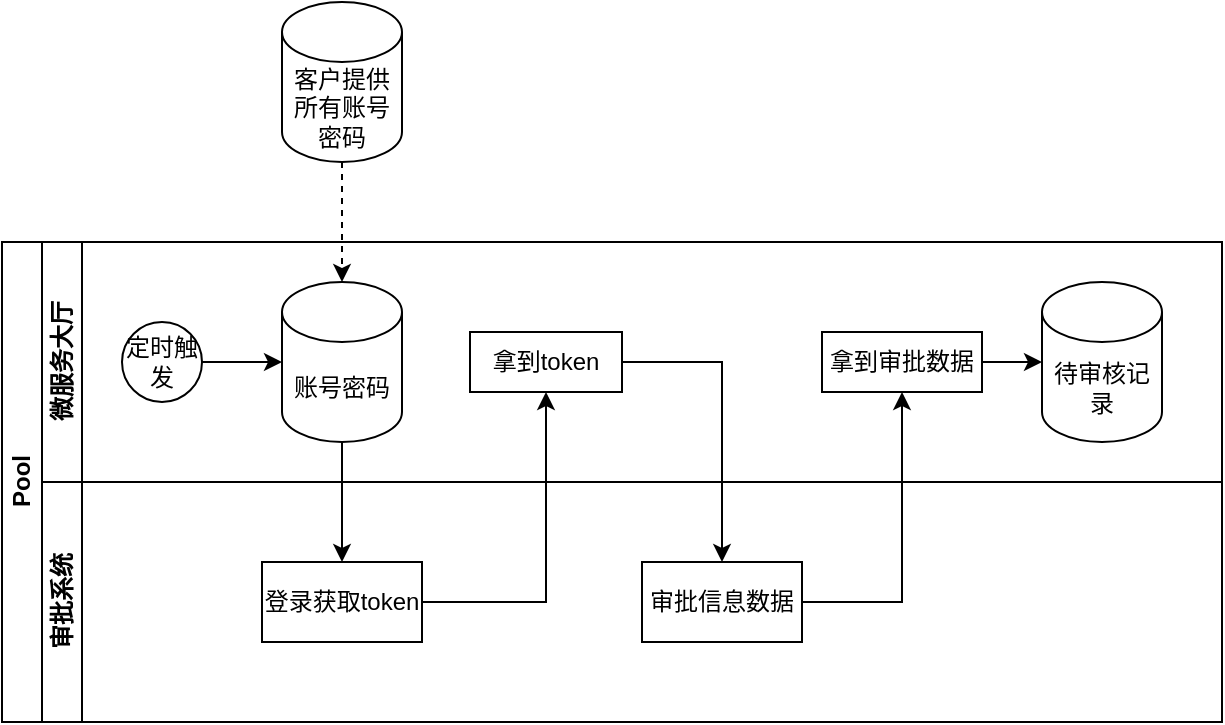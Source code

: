 <mxfile version="19.0.2" type="github">
  <diagram id="prtHgNgQTEPvFCAcTncT" name="Page-1">
    <mxGraphModel dx="716" dy="399" grid="1" gridSize="10" guides="1" tooltips="1" connect="1" arrows="1" fold="1" page="1" pageScale="1" pageWidth="827" pageHeight="1169" math="0" shadow="0">
      <root>
        <mxCell id="0" />
        <mxCell id="1" parent="0" />
        <mxCell id="dNxyNK7c78bLwvsdeMH5-19" value="Pool" style="swimlane;html=1;childLayout=stackLayout;resizeParent=1;resizeParentMax=0;horizontal=0;startSize=20;horizontalStack=0;" parent="1" vertex="1">
          <mxGeometry x="120" y="120" width="610" height="240" as="geometry" />
        </mxCell>
        <mxCell id="dNxyNK7c78bLwvsdeMH5-20" value="微服务大厅" style="swimlane;html=1;startSize=20;horizontal=0;" parent="dNxyNK7c78bLwvsdeMH5-19" vertex="1">
          <mxGeometry x="20" width="590" height="120" as="geometry" />
        </mxCell>
        <mxCell id="dNxyNK7c78bLwvsdeMH5-25" value="" style="edgeStyle=orthogonalEdgeStyle;rounded=0;orthogonalLoop=1;jettySize=auto;html=1;" parent="dNxyNK7c78bLwvsdeMH5-20" source="dNxyNK7c78bLwvsdeMH5-23" edge="1">
          <mxGeometry relative="1" as="geometry">
            <mxPoint x="120.0" y="60" as="targetPoint" />
          </mxGeometry>
        </mxCell>
        <mxCell id="dNxyNK7c78bLwvsdeMH5-23" value="定时触发" style="ellipse;whiteSpace=wrap;html=1;" parent="dNxyNK7c78bLwvsdeMH5-20" vertex="1">
          <mxGeometry x="40" y="40" width="40" height="40" as="geometry" />
        </mxCell>
        <mxCell id="ZbN3b4UycV-KaBpLIudY-3" value="账号密码" style="shape=cylinder3;whiteSpace=wrap;html=1;boundedLbl=1;backgroundOutline=1;size=15;" vertex="1" parent="dNxyNK7c78bLwvsdeMH5-20">
          <mxGeometry x="120" y="20" width="60" height="80" as="geometry" />
        </mxCell>
        <mxCell id="ZbN3b4UycV-KaBpLIudY-12" value="拿到token" style="rounded=0;whiteSpace=wrap;html=1;" vertex="1" parent="dNxyNK7c78bLwvsdeMH5-20">
          <mxGeometry x="214" y="45" width="76" height="30" as="geometry" />
        </mxCell>
        <mxCell id="ZbN3b4UycV-KaBpLIudY-16" value="拿到审批数据" style="rounded=0;whiteSpace=wrap;html=1;" vertex="1" parent="dNxyNK7c78bLwvsdeMH5-20">
          <mxGeometry x="390" y="45" width="80" height="30" as="geometry" />
        </mxCell>
        <mxCell id="ZbN3b4UycV-KaBpLIudY-18" value="待审核记录" style="shape=cylinder3;whiteSpace=wrap;html=1;boundedLbl=1;backgroundOutline=1;size=15;" vertex="1" parent="dNxyNK7c78bLwvsdeMH5-20">
          <mxGeometry x="500" y="20" width="60" height="80" as="geometry" />
        </mxCell>
        <mxCell id="ZbN3b4UycV-KaBpLIudY-17" style="edgeStyle=orthogonalEdgeStyle;rounded=0;orthogonalLoop=1;jettySize=auto;html=1;" edge="1" parent="dNxyNK7c78bLwvsdeMH5-20" source="ZbN3b4UycV-KaBpLIudY-16" target="ZbN3b4UycV-KaBpLIudY-18">
          <mxGeometry relative="1" as="geometry">
            <mxPoint x="500" y="60" as="targetPoint" />
          </mxGeometry>
        </mxCell>
        <mxCell id="dNxyNK7c78bLwvsdeMH5-21" value="审批系统" style="swimlane;html=1;startSize=20;horizontal=0;" parent="dNxyNK7c78bLwvsdeMH5-19" vertex="1">
          <mxGeometry x="20" y="120" width="590" height="120" as="geometry" />
        </mxCell>
        <mxCell id="dNxyNK7c78bLwvsdeMH5-26" value="登录获取token" style="rounded=0;whiteSpace=wrap;html=1;fontFamily=Helvetica;fontSize=12;fontColor=#000000;align=center;" parent="dNxyNK7c78bLwvsdeMH5-21" vertex="1">
          <mxGeometry x="110" y="40" width="80" height="40" as="geometry" />
        </mxCell>
        <mxCell id="ZbN3b4UycV-KaBpLIudY-14" value="审批信息数据" style="rounded=0;whiteSpace=wrap;html=1;fontFamily=Helvetica;fontSize=12;fontColor=#000000;align=center;" vertex="1" parent="dNxyNK7c78bLwvsdeMH5-21">
          <mxGeometry x="300" y="40" width="80" height="40" as="geometry" />
        </mxCell>
        <mxCell id="ZbN3b4UycV-KaBpLIudY-10" style="edgeStyle=orthogonalEdgeStyle;rounded=0;orthogonalLoop=1;jettySize=auto;html=1;" edge="1" parent="dNxyNK7c78bLwvsdeMH5-19" source="ZbN3b4UycV-KaBpLIudY-3" target="dNxyNK7c78bLwvsdeMH5-26">
          <mxGeometry relative="1" as="geometry" />
        </mxCell>
        <mxCell id="ZbN3b4UycV-KaBpLIudY-11" style="edgeStyle=orthogonalEdgeStyle;rounded=0;orthogonalLoop=1;jettySize=auto;html=1;" edge="1" parent="dNxyNK7c78bLwvsdeMH5-19" source="dNxyNK7c78bLwvsdeMH5-26" target="ZbN3b4UycV-KaBpLIudY-12">
          <mxGeometry relative="1" as="geometry">
            <mxPoint x="250" y="90" as="targetPoint" />
          </mxGeometry>
        </mxCell>
        <mxCell id="ZbN3b4UycV-KaBpLIudY-13" style="edgeStyle=orthogonalEdgeStyle;rounded=0;orthogonalLoop=1;jettySize=auto;html=1;" edge="1" parent="dNxyNK7c78bLwvsdeMH5-19" source="ZbN3b4UycV-KaBpLIudY-12" target="ZbN3b4UycV-KaBpLIudY-14">
          <mxGeometry relative="1" as="geometry">
            <mxPoint x="330" y="160" as="targetPoint" />
          </mxGeometry>
        </mxCell>
        <mxCell id="ZbN3b4UycV-KaBpLIudY-15" style="edgeStyle=orthogonalEdgeStyle;rounded=0;orthogonalLoop=1;jettySize=auto;html=1;" edge="1" parent="dNxyNK7c78bLwvsdeMH5-19" source="ZbN3b4UycV-KaBpLIudY-14" target="ZbN3b4UycV-KaBpLIudY-16">
          <mxGeometry relative="1" as="geometry">
            <mxPoint x="420" y="70" as="targetPoint" />
          </mxGeometry>
        </mxCell>
        <mxCell id="ZbN3b4UycV-KaBpLIudY-5" style="edgeStyle=orthogonalEdgeStyle;rounded=0;orthogonalLoop=1;jettySize=auto;html=1;dashed=1;" edge="1" parent="1" source="ZbN3b4UycV-KaBpLIudY-4" target="ZbN3b4UycV-KaBpLIudY-3">
          <mxGeometry relative="1" as="geometry" />
        </mxCell>
        <mxCell id="ZbN3b4UycV-KaBpLIudY-4" value="客户提供所有账号密码" style="shape=cylinder3;whiteSpace=wrap;html=1;boundedLbl=1;backgroundOutline=1;size=15;" vertex="1" parent="1">
          <mxGeometry x="260" width="60" height="80" as="geometry" />
        </mxCell>
      </root>
    </mxGraphModel>
  </diagram>
</mxfile>
